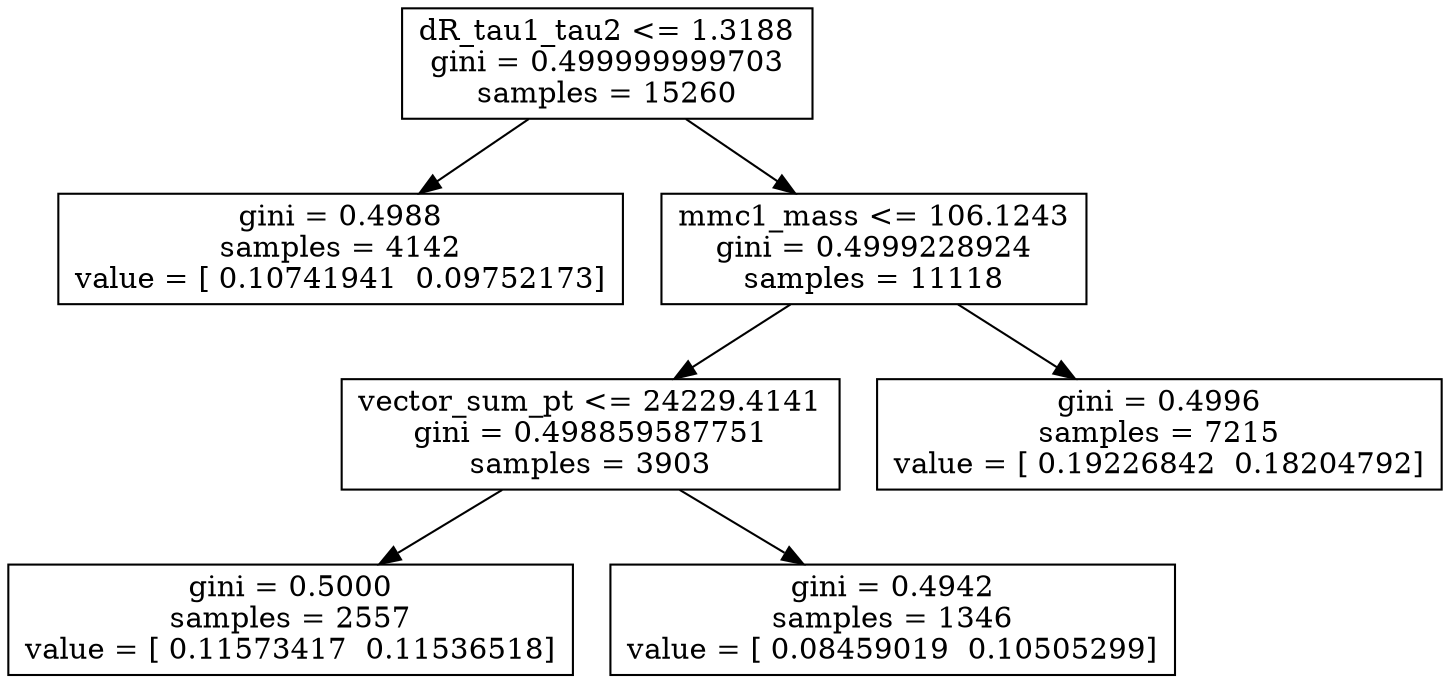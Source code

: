 digraph Tree {
0 [label="dR_tau1_tau2 <= 1.3188\ngini = 0.499999999703\nsamples = 15260", shape="box"] ;
1 [label="gini = 0.4988\nsamples = 4142\nvalue = [ 0.10741941  0.09752173]", shape="box"] ;
0 -> 1 ;
2 [label="mmc1_mass <= 106.1243\ngini = 0.4999228924\nsamples = 11118", shape="box"] ;
0 -> 2 ;
3 [label="vector_sum_pt <= 24229.4141\ngini = 0.498859587751\nsamples = 3903", shape="box"] ;
2 -> 3 ;
4 [label="gini = 0.5000\nsamples = 2557\nvalue = [ 0.11573417  0.11536518]", shape="box"] ;
3 -> 4 ;
5 [label="gini = 0.4942\nsamples = 1346\nvalue = [ 0.08459019  0.10505299]", shape="box"] ;
3 -> 5 ;
6 [label="gini = 0.4996\nsamples = 7215\nvalue = [ 0.19226842  0.18204792]", shape="box"] ;
2 -> 6 ;
}